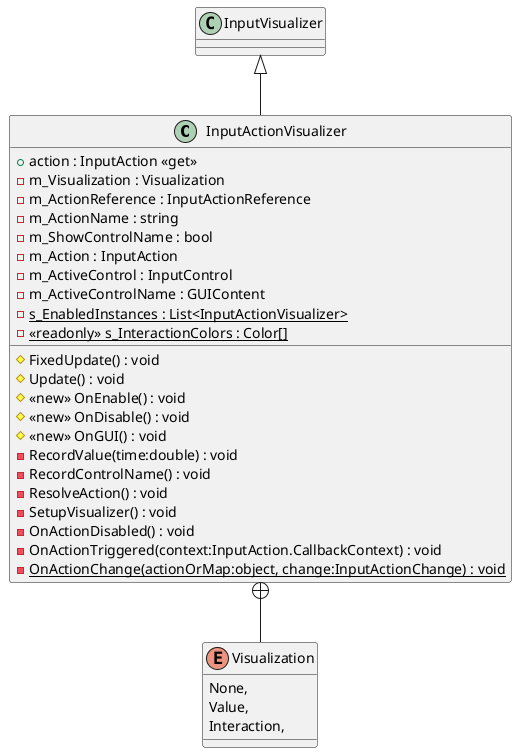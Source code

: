 @startuml
class InputActionVisualizer {
    + action : InputAction <<get>>
    # FixedUpdate() : void
    # Update() : void
    # <<new>> OnEnable() : void
    # <<new>> OnDisable() : void
    # <<new>> OnGUI() : void
    - RecordValue(time:double) : void
    - RecordControlName() : void
    - ResolveAction() : void
    - SetupVisualizer() : void
    - OnActionDisabled() : void
    - OnActionTriggered(context:InputAction.CallbackContext) : void
    - {static} OnActionChange(actionOrMap:object, change:InputActionChange) : void
    - m_Visualization : Visualization
    - m_ActionReference : InputActionReference
    - m_ActionName : string
    - m_ShowControlName : bool
    - m_Action : InputAction
    - m_ActiveControl : InputControl
    - m_ActiveControlName : GUIContent
    - {static} s_EnabledInstances : List<InputActionVisualizer>
    - {static} <<readonly>> s_InteractionColors : Color[]
}
enum Visualization {
    None,
    Value,
    Interaction,
}
InputVisualizer <|-- InputActionVisualizer
InputActionVisualizer +-- Visualization
@enduml

